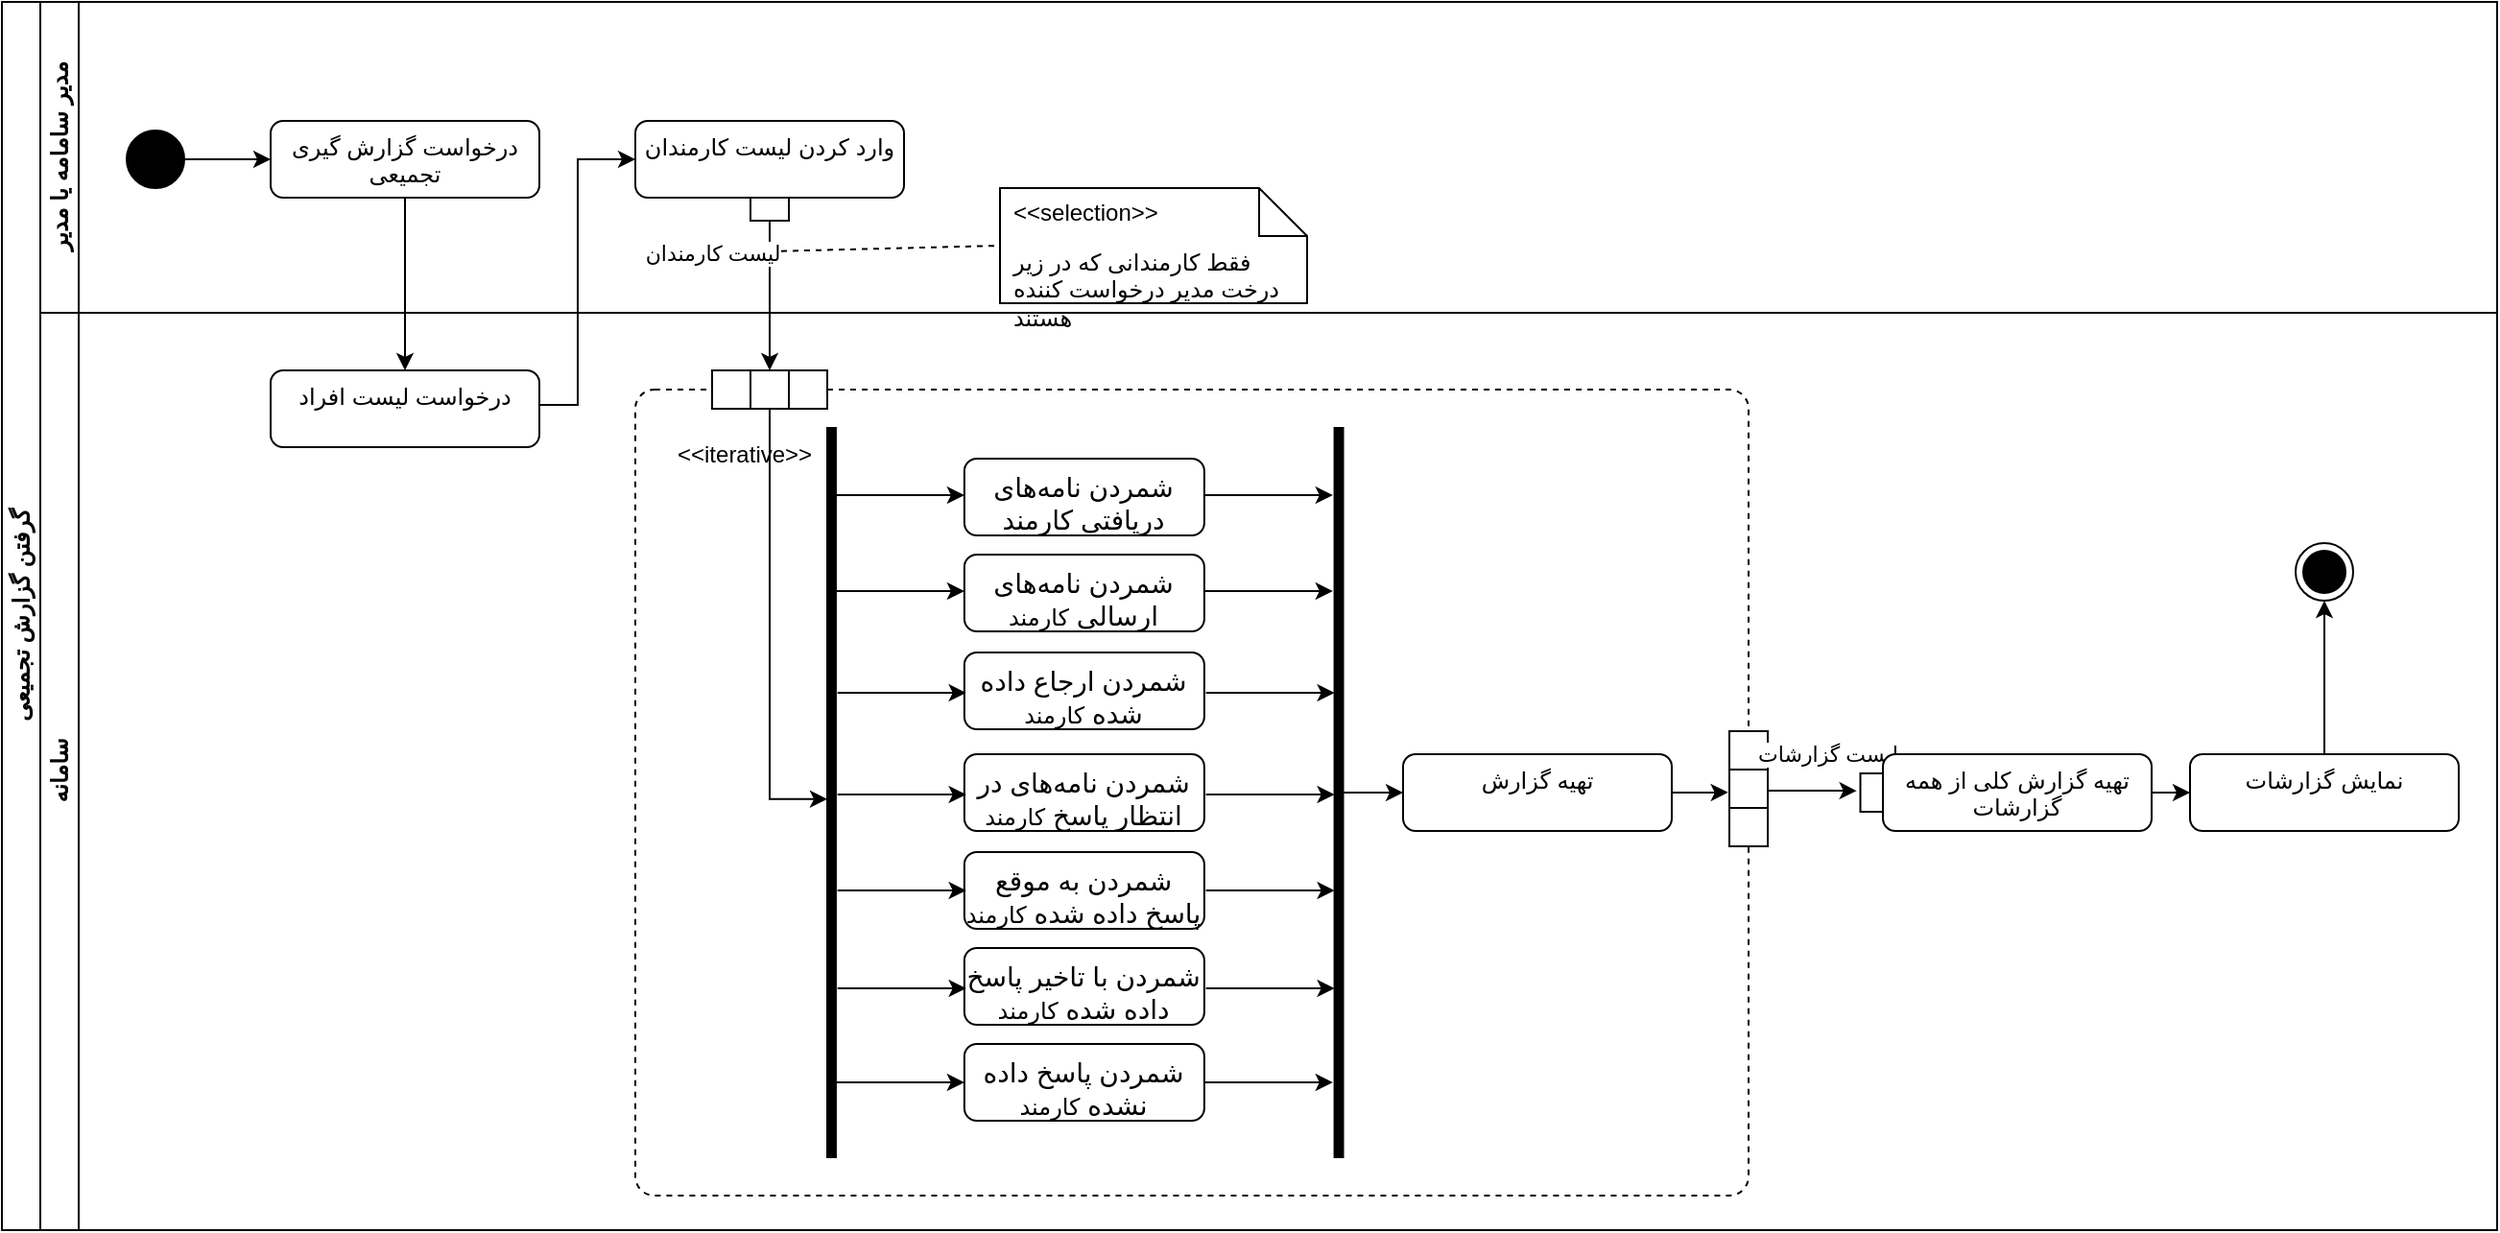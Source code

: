 <mxfile version="23.0.2" type="google">
  <diagram name="‫صفحه - 1‬" id="pVbKa4HO0dNV9qT4jnuY">
    <mxGraphModel grid="1" page="1" gridSize="10" guides="1" tooltips="1" connect="1" arrows="1" fold="1" pageScale="1" pageWidth="827" pageHeight="1169" math="0" shadow="0">
      <root>
        <mxCell id="0" />
        <mxCell id="1" parent="0" />
        <mxCell id="C3M9q83WsSE_4KNmr3OG-1" value="گرفتن گزارش تجمیعی" style="swimlane;html=1;childLayout=stackLayout;resizeParent=1;resizeParentMax=0;horizontal=0;startSize=20;horizontalStack=0;" vertex="1" parent="1">
          <mxGeometry x="60" y="220" width="1300" height="640" as="geometry" />
        </mxCell>
        <mxCell id="C3M9q83WsSE_4KNmr3OG-2" value="مدیر سامامه یا مدیر" style="swimlane;html=1;startSize=20;horizontal=0;" vertex="1" parent="C3M9q83WsSE_4KNmr3OG-1">
          <mxGeometry x="20" width="1280" height="162" as="geometry">
            <mxRectangle x="20" width="490" height="30" as="alternateBounds" />
          </mxGeometry>
        </mxCell>
        <mxCell id="C3M9q83WsSE_4KNmr3OG-4" value="" style="ellipse;fillColor=strokeColor;html=1;" vertex="1" parent="C3M9q83WsSE_4KNmr3OG-2">
          <mxGeometry x="45" y="67" width="30" height="30" as="geometry" />
        </mxCell>
        <mxCell id="57TUgbyo36BNjlKEBe1x-1" value="درخواست گزارش&lt;font face=&quot;.SF NS&quot;&gt;&amp;nbsp;گیری تجمیعی&lt;/font&gt;" style="html=1;align=center;verticalAlign=top;rounded=1;absoluteArcSize=1;arcSize=13;dashed=0;whiteSpace=wrap;" vertex="1" parent="C3M9q83WsSE_4KNmr3OG-2">
          <mxGeometry x="120" y="62" width="140" height="40" as="geometry" />
        </mxCell>
        <mxCell id="57TUgbyo36BNjlKEBe1x-2" style="edgeStyle=orthogonalEdgeStyle;rounded=0;orthogonalLoop=1;jettySize=auto;html=1;" edge="1" parent="C3M9q83WsSE_4KNmr3OG-2" source="C3M9q83WsSE_4KNmr3OG-4" target="57TUgbyo36BNjlKEBe1x-1">
          <mxGeometry relative="1" as="geometry" />
        </mxCell>
        <mxCell id="U0ILkYJLOC9UCjAOPOwS-6" value="وارد کردن لیست کارمندان" style="html=1;align=center;verticalAlign=top;rounded=1;absoluteArcSize=1;arcSize=13;dashed=0;whiteSpace=wrap;" vertex="1" parent="C3M9q83WsSE_4KNmr3OG-2">
          <mxGeometry x="310" y="62" width="140" height="40" as="geometry" />
        </mxCell>
        <mxCell id="U0ILkYJLOC9UCjAOPOwS-225" value="" style="rounded=0;whiteSpace=wrap;html=1;" vertex="1" parent="C3M9q83WsSE_4KNmr3OG-2">
          <mxGeometry x="370" y="102" width="20" height="12" as="geometry" />
        </mxCell>
        <mxCell id="U0ILkYJLOC9UCjAOPOwS-233" value="فقط کارمندانی که در زیر درخت مدیر درخواست کننده هستند" style="shape=note2;boundedLbl=1;whiteSpace=wrap;html=1;size=25;verticalAlign=top;align=left;spacingLeft=5;whiteSpace=wrap;" vertex="1" parent="C3M9q83WsSE_4KNmr3OG-2">
          <mxGeometry x="500" y="97" width="160" height="60" as="geometry" />
        </mxCell>
        <mxCell id="U0ILkYJLOC9UCjAOPOwS-234" value="&amp;lt;&amp;lt;selection&amp;gt;&amp;gt;" style="resizeWidth=1;part=1;html=1;strokeColor=none;fillColor=none;align=left;spacingLeft=5;whiteSpace=wrap;" vertex="1" parent="U0ILkYJLOC9UCjAOPOwS-233">
          <mxGeometry width="160" height="25" relative="1" as="geometry" />
        </mxCell>
        <mxCell id="U0ILkYJLOC9UCjAOPOwS-235" value="" style="endArrow=none;dashed=1;html=1;rounded=0;entryX=0;entryY=0.5;entryDx=0;entryDy=0;entryPerimeter=0;" edge="1" parent="C3M9q83WsSE_4KNmr3OG-2" target="U0ILkYJLOC9UCjAOPOwS-233">
          <mxGeometry width="50" height="50" relative="1" as="geometry">
            <mxPoint x="380" y="130" as="sourcePoint" />
            <mxPoint x="520" y="100" as="targetPoint" />
          </mxGeometry>
        </mxCell>
        <mxCell id="57TUgbyo36BNjlKEBe1x-3" style="edgeStyle=orthogonalEdgeStyle;rounded=0;orthogonalLoop=1;jettySize=auto;html=1;" edge="1" parent="C3M9q83WsSE_4KNmr3OG-1" source="57TUgbyo36BNjlKEBe1x-1" target="C3M9q83WsSE_4KNmr3OG-23">
          <mxGeometry relative="1" as="geometry" />
        </mxCell>
        <mxCell id="U0ILkYJLOC9UCjAOPOwS-1" style="edgeStyle=orthogonalEdgeStyle;rounded=0;orthogonalLoop=1;jettySize=auto;html=1;" edge="1" parent="C3M9q83WsSE_4KNmr3OG-1" source="C3M9q83WsSE_4KNmr3OG-23" target="U0ILkYJLOC9UCjAOPOwS-6">
          <mxGeometry relative="1" as="geometry">
            <Array as="points">
              <mxPoint x="300" y="210" />
              <mxPoint x="300" y="82" />
            </Array>
            <mxPoint x="370" y="102" as="targetPoint" />
          </mxGeometry>
        </mxCell>
        <mxCell id="U0ILkYJLOC9UCjAOPOwS-60" style="edgeStyle=orthogonalEdgeStyle;rounded=0;orthogonalLoop=1;jettySize=auto;html=1;exitX=0.5;exitY=1;exitDx=0;exitDy=0;entryX=0.5;entryY=0;entryDx=0;entryDy=0;" edge="1" parent="C3M9q83WsSE_4KNmr3OG-1" source="U0ILkYJLOC9UCjAOPOwS-225" target="U0ILkYJLOC9UCjAOPOwS-22">
          <mxGeometry relative="1" as="geometry">
            <mxPoint x="400" y="120" as="sourcePoint" />
            <mxPoint x="400" y="200" as="targetPoint" />
            <Array as="points" />
          </mxGeometry>
        </mxCell>
        <mxCell id="U0ILkYJLOC9UCjAOPOwS-226" value="لیست کارمندان" style="edgeLabel;html=1;align=center;verticalAlign=middle;resizable=0;points=[];" connectable="0" vertex="1" parent="U0ILkYJLOC9UCjAOPOwS-60">
          <mxGeometry x="-0.475" y="1" relative="1" as="geometry">
            <mxPoint x="-31" y="-4" as="offset" />
          </mxGeometry>
        </mxCell>
        <mxCell id="C3M9q83WsSE_4KNmr3OG-21" value="سامانه" style="swimlane;html=1;startSize=20;horizontal=0;" vertex="1" parent="C3M9q83WsSE_4KNmr3OG-1">
          <mxGeometry x="20" y="162" width="1280" height="478" as="geometry" />
        </mxCell>
        <mxCell id="C3M9q83WsSE_4KNmr3OG-23" value="درخواست لیست افراد" style="html=1;align=center;verticalAlign=top;rounded=1;absoluteArcSize=1;arcSize=13;dashed=0;whiteSpace=wrap;" vertex="1" parent="C3M9q83WsSE_4KNmr3OG-21">
          <mxGeometry x="120" y="30" width="140" height="40" as="geometry" />
        </mxCell>
        <mxCell id="U0ILkYJLOC9UCjAOPOwS-19" value="&amp;lt;&amp;lt;iterative&amp;gt;&amp;gt;" style="html=1;dashed=1;rounded=1;absoluteArcSize=1;arcSize=20;verticalAlign=top;align=left;spacingTop=20;spacingLeft=20;whiteSpace=wrap;" vertex="1" parent="C3M9q83WsSE_4KNmr3OG-21">
          <mxGeometry x="310" y="40" width="580" height="420" as="geometry" />
        </mxCell>
        <mxCell id="U0ILkYJLOC9UCjAOPOwS-20" value="" style="group;resizeWidth=0;resizeHeight=0;" vertex="1" parent="U0ILkYJLOC9UCjAOPOwS-19">
          <mxGeometry width="80" height="20" relative="1" as="geometry">
            <mxPoint x="40" y="-10" as="offset" />
          </mxGeometry>
        </mxCell>
        <mxCell id="U0ILkYJLOC9UCjAOPOwS-21" value="" style="resizeWidth=0;resizeHeight=0;points=[[0,0],[0.5,0],[1,0]];html=1;" vertex="1" parent="U0ILkYJLOC9UCjAOPOwS-20">
          <mxGeometry width="20" height="20" relative="1" as="geometry">
            <mxPoint as="offset" />
          </mxGeometry>
        </mxCell>
        <mxCell id="U0ILkYJLOC9UCjAOPOwS-22" value="" style="resizeWidth=0;resizeHeight=0;points=[[0,0],[0.5,0],[1,0]];html=1;" vertex="1" parent="U0ILkYJLOC9UCjAOPOwS-20">
          <mxGeometry width="20" height="20" relative="1" as="geometry">
            <mxPoint x="20" as="offset" />
          </mxGeometry>
        </mxCell>
        <mxCell id="U0ILkYJLOC9UCjAOPOwS-23" value="" style="resizeWidth=0;resizeHeight=0;points=[[0,0],[0.5,0],[1,0]];html=1;" vertex="1" parent="U0ILkYJLOC9UCjAOPOwS-20">
          <mxGeometry width="20" height="20" relative="1" as="geometry">
            <mxPoint x="40" as="offset" />
          </mxGeometry>
        </mxCell>
        <mxCell id="U0ILkYJLOC9UCjAOPOwS-55" value="" style="group;resizeWidth=0;resizeHeight=0;" vertex="1" parent="U0ILkYJLOC9UCjAOPOwS-19">
          <mxGeometry x="1" y="1" width="20" height="80" relative="1" as="geometry">
            <mxPoint x="-10" y="-242" as="offset" />
          </mxGeometry>
        </mxCell>
        <mxCell id="U0ILkYJLOC9UCjAOPOwS-56" value="" style="resizeWidth=0;resizeHeight=0;points=[[0,0],[0.5,0],[1,0]];html=1;" vertex="1" parent="U0ILkYJLOC9UCjAOPOwS-55">
          <mxGeometry width="20" height="20" relative="1" as="geometry">
            <mxPoint as="offset" />
          </mxGeometry>
        </mxCell>
        <mxCell id="U0ILkYJLOC9UCjAOPOwS-57" value="" style="resizeWidth=0;resizeHeight=0;points=[[0,0],[0.5,0],[1,0]];html=1;" vertex="1" parent="U0ILkYJLOC9UCjAOPOwS-55">
          <mxGeometry width="20" height="20" relative="1" as="geometry">
            <mxPoint y="20" as="offset" />
          </mxGeometry>
        </mxCell>
        <mxCell id="U0ILkYJLOC9UCjAOPOwS-58" value="" style="resizeWidth=0;resizeHeight=0;points=[[0,0],[0.5,0],[1,0]];html=1;" vertex="1" parent="U0ILkYJLOC9UCjAOPOwS-55">
          <mxGeometry width="20" height="20" relative="1" as="geometry">
            <mxPoint y="40" as="offset" />
          </mxGeometry>
        </mxCell>
        <mxCell id="U0ILkYJLOC9UCjAOPOwS-189" style="edgeStyle=orthogonalEdgeStyle;rounded=0;orthogonalLoop=1;jettySize=auto;html=1;" edge="1" parent="U0ILkYJLOC9UCjAOPOwS-19">
          <mxGeometry relative="1" as="geometry">
            <mxPoint x="171.43" y="55.034" as="targetPoint" />
            <mxPoint x="104.466" y="55.034" as="sourcePoint" />
          </mxGeometry>
        </mxCell>
        <mxCell id="U0ILkYJLOC9UCjAOPOwS-190" value="&lt;span style=&quot;font-size: 14px;&quot;&gt;شمردن نامه‌های دریافتی کارمند&lt;/span&gt;" style="html=1;align=center;verticalAlign=top;rounded=1;absoluteArcSize=1;arcSize=13;dashed=0;whiteSpace=wrap;" vertex="1" parent="U0ILkYJLOC9UCjAOPOwS-19">
          <mxGeometry x="171.43" y="36" width="125" height="40" as="geometry" />
        </mxCell>
        <mxCell id="U0ILkYJLOC9UCjAOPOwS-191" value="&lt;span style=&quot;font-size: 14px;&quot;&gt;شمردن نامه‌های ارسالی&amp;nbsp;&lt;/span&gt;کارمند" style="html=1;align=center;verticalAlign=top;rounded=1;absoluteArcSize=1;arcSize=13;dashed=0;whiteSpace=wrap;" vertex="1" parent="U0ILkYJLOC9UCjAOPOwS-19">
          <mxGeometry x="171.43" y="86" width="125" height="40" as="geometry" />
        </mxCell>
        <mxCell id="U0ILkYJLOC9UCjAOPOwS-192" value="&lt;span style=&quot;font-size: 14px;&quot;&gt;شمردن ارجاع داده شده&amp;nbsp;&lt;/span&gt;کارمند" style="html=1;align=center;verticalAlign=top;rounded=1;absoluteArcSize=1;arcSize=13;dashed=0;whiteSpace=wrap;" vertex="1" parent="U0ILkYJLOC9UCjAOPOwS-19">
          <mxGeometry x="171.43" y="137" width="125" height="40" as="geometry" />
        </mxCell>
        <mxCell id="U0ILkYJLOC9UCjAOPOwS-214" value="" style="edgeStyle=orthogonalEdgeStyle;rounded=0;orthogonalLoop=1;jettySize=auto;html=1;" edge="1" parent="U0ILkYJLOC9UCjAOPOwS-19" source="U0ILkYJLOC9UCjAOPOwS-193" target="U0ILkYJLOC9UCjAOPOwS-212">
          <mxGeometry relative="1" as="geometry" />
        </mxCell>
        <mxCell id="U0ILkYJLOC9UCjAOPOwS-193" value="" style="html=1;points=[];perimeter=orthogonalPerimeter;fillColor=strokeColor;" vertex="1" parent="U0ILkYJLOC9UCjAOPOwS-19">
          <mxGeometry x="364.287" y="20" width="4.464" height="380" as="geometry" />
        </mxCell>
        <mxCell id="U0ILkYJLOC9UCjAOPOwS-194" value="&lt;span style=&quot;font-size: 14px;&quot;&gt;شمردن نامه‌های در انتظار پاسخ&amp;nbsp;&lt;/span&gt;کارمند" style="html=1;align=center;verticalAlign=top;rounded=1;absoluteArcSize=1;arcSize=13;dashed=0;whiteSpace=wrap;" vertex="1" parent="U0ILkYJLOC9UCjAOPOwS-19">
          <mxGeometry x="171.43" y="190" width="125" height="40" as="geometry" />
        </mxCell>
        <mxCell id="U0ILkYJLOC9UCjAOPOwS-195" value="&lt;span style=&quot;font-size: 14px;&quot;&gt;شمردن پاسخ داده نشده&amp;nbsp;&lt;/span&gt;کارمند" style="html=1;align=center;verticalAlign=top;rounded=1;absoluteArcSize=1;arcSize=13;dashed=0;whiteSpace=wrap;" vertex="1" parent="U0ILkYJLOC9UCjAOPOwS-19">
          <mxGeometry x="171.43" y="341" width="125" height="40" as="geometry" />
        </mxCell>
        <mxCell id="U0ILkYJLOC9UCjAOPOwS-196" value="&lt;span style=&quot;font-size: 14px;&quot;&gt;شمردن با تاخیر پاسخ داده شده&amp;nbsp;&lt;/span&gt;کارمند" style="html=1;align=center;verticalAlign=top;rounded=1;absoluteArcSize=1;arcSize=13;dashed=0;whiteSpace=wrap;" vertex="1" parent="U0ILkYJLOC9UCjAOPOwS-19">
          <mxGeometry x="171.43" y="291" width="125" height="40" as="geometry" />
        </mxCell>
        <mxCell id="U0ILkYJLOC9UCjAOPOwS-197" value="&lt;span style=&quot;font-size: 14px;&quot;&gt;شمردن به موقع پاسخ داده شده&amp;nbsp;&lt;/span&gt;کارمند" style="html=1;align=center;verticalAlign=top;rounded=1;absoluteArcSize=1;arcSize=13;dashed=0;whiteSpace=wrap;" vertex="1" parent="U0ILkYJLOC9UCjAOPOwS-19">
          <mxGeometry x="171.43" y="241" width="125" height="40" as="geometry" />
        </mxCell>
        <mxCell id="U0ILkYJLOC9UCjAOPOwS-198" style="edgeStyle=orthogonalEdgeStyle;rounded=0;orthogonalLoop=1;jettySize=auto;html=1;" edge="1" parent="U0ILkYJLOC9UCjAOPOwS-19">
          <mxGeometry relative="1" as="geometry">
            <mxPoint x="171.43" y="105.034" as="targetPoint" />
            <mxPoint x="104.466" y="105.034" as="sourcePoint" />
          </mxGeometry>
        </mxCell>
        <mxCell id="U0ILkYJLOC9UCjAOPOwS-199" style="edgeStyle=orthogonalEdgeStyle;rounded=0;orthogonalLoop=1;jettySize=auto;html=1;" edge="1" parent="U0ILkYJLOC9UCjAOPOwS-19">
          <mxGeometry relative="1" as="geometry">
            <mxPoint x="172.323" y="158.034" as="targetPoint" />
            <mxPoint x="105.359" y="158.034" as="sourcePoint" />
          </mxGeometry>
        </mxCell>
        <mxCell id="U0ILkYJLOC9UCjAOPOwS-200" style="edgeStyle=orthogonalEdgeStyle;rounded=0;orthogonalLoop=1;jettySize=auto;html=1;" edge="1" parent="U0ILkYJLOC9UCjAOPOwS-19">
          <mxGeometry relative="1" as="geometry">
            <mxPoint x="172.323" y="211.034" as="targetPoint" />
            <mxPoint x="105.359" y="211.034" as="sourcePoint" />
          </mxGeometry>
        </mxCell>
        <mxCell id="U0ILkYJLOC9UCjAOPOwS-201" value="" style="html=1;points=[];perimeter=orthogonalPerimeter;fillColor=strokeColor;" vertex="1" parent="U0ILkYJLOC9UCjAOPOwS-19">
          <mxGeometry x="100.001" y="20" width="4.464" height="380" as="geometry" />
        </mxCell>
        <mxCell id="U0ILkYJLOC9UCjAOPOwS-202" style="edgeStyle=orthogonalEdgeStyle;rounded=0;orthogonalLoop=1;jettySize=auto;html=1;" edge="1" parent="U0ILkYJLOC9UCjAOPOwS-19">
          <mxGeometry relative="1" as="geometry">
            <mxPoint x="172.323" y="261.034" as="targetPoint" />
            <mxPoint x="105.359" y="261.034" as="sourcePoint" />
          </mxGeometry>
        </mxCell>
        <mxCell id="U0ILkYJLOC9UCjAOPOwS-203" style="edgeStyle=orthogonalEdgeStyle;rounded=0;orthogonalLoop=1;jettySize=auto;html=1;" edge="1" parent="U0ILkYJLOC9UCjAOPOwS-19">
          <mxGeometry relative="1" as="geometry">
            <mxPoint x="172.323" y="312.034" as="targetPoint" />
            <mxPoint x="105.359" y="312.034" as="sourcePoint" />
          </mxGeometry>
        </mxCell>
        <mxCell id="U0ILkYJLOC9UCjAOPOwS-204" style="edgeStyle=orthogonalEdgeStyle;rounded=0;orthogonalLoop=1;jettySize=auto;html=1;" edge="1" parent="U0ILkYJLOC9UCjAOPOwS-19">
          <mxGeometry relative="1" as="geometry">
            <mxPoint x="171.43" y="361.034" as="targetPoint" />
            <mxPoint x="104.466" y="361.034" as="sourcePoint" />
          </mxGeometry>
        </mxCell>
        <mxCell id="U0ILkYJLOC9UCjAOPOwS-205" style="edgeStyle=orthogonalEdgeStyle;rounded=0;orthogonalLoop=1;jettySize=auto;html=1;" edge="1" parent="U0ILkYJLOC9UCjAOPOwS-19">
          <mxGeometry relative="1" as="geometry">
            <mxPoint x="363.394" y="55.034" as="targetPoint" />
            <mxPoint x="296.43" y="55.034" as="sourcePoint" />
          </mxGeometry>
        </mxCell>
        <mxCell id="U0ILkYJLOC9UCjAOPOwS-206" style="edgeStyle=orthogonalEdgeStyle;rounded=0;orthogonalLoop=1;jettySize=auto;html=1;" edge="1" parent="U0ILkYJLOC9UCjAOPOwS-19">
          <mxGeometry relative="1" as="geometry">
            <mxPoint x="363.394" y="105.034" as="targetPoint" />
            <mxPoint x="296.43" y="105.034" as="sourcePoint" />
          </mxGeometry>
        </mxCell>
        <mxCell id="U0ILkYJLOC9UCjAOPOwS-207" style="edgeStyle=orthogonalEdgeStyle;rounded=0;orthogonalLoop=1;jettySize=auto;html=1;" edge="1" parent="U0ILkYJLOC9UCjAOPOwS-19">
          <mxGeometry relative="1" as="geometry">
            <mxPoint x="364.287" y="158.034" as="targetPoint" />
            <mxPoint x="297.323" y="158.034" as="sourcePoint" />
          </mxGeometry>
        </mxCell>
        <mxCell id="U0ILkYJLOC9UCjAOPOwS-208" style="edgeStyle=orthogonalEdgeStyle;rounded=0;orthogonalLoop=1;jettySize=auto;html=1;" edge="1" parent="U0ILkYJLOC9UCjAOPOwS-19">
          <mxGeometry relative="1" as="geometry">
            <mxPoint x="364.287" y="211.034" as="targetPoint" />
            <mxPoint x="297.323" y="211.034" as="sourcePoint" />
          </mxGeometry>
        </mxCell>
        <mxCell id="U0ILkYJLOC9UCjAOPOwS-209" style="edgeStyle=orthogonalEdgeStyle;rounded=0;orthogonalLoop=1;jettySize=auto;html=1;" edge="1" parent="U0ILkYJLOC9UCjAOPOwS-19">
          <mxGeometry relative="1" as="geometry">
            <mxPoint x="364.287" y="261.034" as="targetPoint" />
            <mxPoint x="297.323" y="261.034" as="sourcePoint" />
          </mxGeometry>
        </mxCell>
        <mxCell id="U0ILkYJLOC9UCjAOPOwS-210" style="edgeStyle=orthogonalEdgeStyle;rounded=0;orthogonalLoop=1;jettySize=auto;html=1;" edge="1" parent="U0ILkYJLOC9UCjAOPOwS-19">
          <mxGeometry relative="1" as="geometry">
            <mxPoint x="364.287" y="312.034" as="targetPoint" />
            <mxPoint x="297.323" y="312.034" as="sourcePoint" />
          </mxGeometry>
        </mxCell>
        <mxCell id="U0ILkYJLOC9UCjAOPOwS-211" style="edgeStyle=orthogonalEdgeStyle;rounded=0;orthogonalLoop=1;jettySize=auto;html=1;" edge="1" parent="U0ILkYJLOC9UCjAOPOwS-19">
          <mxGeometry relative="1" as="geometry">
            <mxPoint x="363.394" y="361.034" as="targetPoint" />
            <mxPoint x="296.43" y="361.034" as="sourcePoint" />
          </mxGeometry>
        </mxCell>
        <mxCell id="U0ILkYJLOC9UCjAOPOwS-222" style="edgeStyle=orthogonalEdgeStyle;rounded=0;orthogonalLoop=1;jettySize=auto;html=1;entryX=-0.032;entryY=0.596;entryDx=0;entryDy=0;entryPerimeter=0;" edge="1" parent="U0ILkYJLOC9UCjAOPOwS-19" source="U0ILkYJLOC9UCjAOPOwS-212" target="U0ILkYJLOC9UCjAOPOwS-57">
          <mxGeometry relative="1" as="geometry" />
        </mxCell>
        <mxCell id="U0ILkYJLOC9UCjAOPOwS-212" value="تهیه گزارش" style="html=1;align=center;verticalAlign=top;rounded=1;absoluteArcSize=1;arcSize=13;dashed=0;whiteSpace=wrap;" vertex="1" parent="U0ILkYJLOC9UCjAOPOwS-19">
          <mxGeometry x="400" y="190" width="140" height="40" as="geometry" />
        </mxCell>
        <mxCell id="U0ILkYJLOC9UCjAOPOwS-213" style="edgeStyle=orthogonalEdgeStyle;rounded=0;orthogonalLoop=1;jettySize=auto;html=1;entryX=-0.008;entryY=0.509;entryDx=0;entryDy=0;entryPerimeter=0;exitX=0.375;exitY=1.021;exitDx=0;exitDy=0;exitPerimeter=0;" edge="1" parent="U0ILkYJLOC9UCjAOPOwS-19" source="U0ILkYJLOC9UCjAOPOwS-20" target="U0ILkYJLOC9UCjAOPOwS-201">
          <mxGeometry relative="1" as="geometry" />
        </mxCell>
        <mxCell id="U0ILkYJLOC9UCjAOPOwS-219" value="" style="edgeStyle=orthogonalEdgeStyle;rounded=0;orthogonalLoop=1;jettySize=auto;html=1;" edge="1" parent="C3M9q83WsSE_4KNmr3OG-21" source="U0ILkYJLOC9UCjAOPOwS-216" target="U0ILkYJLOC9UCjAOPOwS-218">
          <mxGeometry relative="1" as="geometry" />
        </mxCell>
        <mxCell id="U0ILkYJLOC9UCjAOPOwS-224" value="" style="edgeStyle=orthogonalEdgeStyle;rounded=0;orthogonalLoop=1;jettySize=auto;html=1;" edge="1" parent="C3M9q83WsSE_4KNmr3OG-21" source="U0ILkYJLOC9UCjAOPOwS-218" target="C3M9q83WsSE_4KNmr3OG-22">
          <mxGeometry relative="1" as="geometry" />
        </mxCell>
        <mxCell id="U0ILkYJLOC9UCjAOPOwS-218" value="نمایش گزارشات" style="html=1;align=center;verticalAlign=top;rounded=1;absoluteArcSize=1;arcSize=13;dashed=0;whiteSpace=wrap;" vertex="1" parent="C3M9q83WsSE_4KNmr3OG-21">
          <mxGeometry x="1120" y="230" width="140" height="40" as="geometry" />
        </mxCell>
        <mxCell id="U0ILkYJLOC9UCjAOPOwS-223" style="edgeStyle=orthogonalEdgeStyle;rounded=0;orthogonalLoop=1;jettySize=auto;html=1;entryX=0.454;entryY=1.135;entryDx=0;entryDy=0;entryPerimeter=0;exitX=0.995;exitY=0.388;exitDx=0;exitDy=0;exitPerimeter=0;" edge="1" parent="C3M9q83WsSE_4KNmr3OG-21" source="U0ILkYJLOC9UCjAOPOwS-55" target="U0ILkYJLOC9UCjAOPOwS-227">
          <mxGeometry relative="1" as="geometry">
            <mxPoint x="940" y="250" as="targetPoint" />
          </mxGeometry>
        </mxCell>
        <mxCell id="U0ILkYJLOC9UCjAOPOwS-228" value="لیست گزارشات" style="edgeLabel;html=1;align=center;verticalAlign=middle;resizable=0;points=[];" connectable="0" vertex="1" parent="U0ILkYJLOC9UCjAOPOwS-223">
          <mxGeometry x="0.139" relative="1" as="geometry">
            <mxPoint x="4" y="-19" as="offset" />
          </mxGeometry>
        </mxCell>
        <mxCell id="C3M9q83WsSE_4KNmr3OG-22" value="" style="ellipse;html=1;shape=endState;fillColor=strokeColor;" vertex="1" parent="C3M9q83WsSE_4KNmr3OG-21">
          <mxGeometry x="1175" y="120" width="30" height="30" as="geometry" />
        </mxCell>
        <mxCell id="U0ILkYJLOC9UCjAOPOwS-227" value="" style="rounded=0;whiteSpace=wrap;html=1;rotation=90;" vertex="1" parent="C3M9q83WsSE_4KNmr3OG-21">
          <mxGeometry x="945.38" y="242.88" width="20" height="14.25" as="geometry" />
        </mxCell>
        <mxCell id="U0ILkYJLOC9UCjAOPOwS-216" value="تهیه گزارش کلی از همه گزارشات" style="html=1;align=center;verticalAlign=top;rounded=1;absoluteArcSize=1;arcSize=13;dashed=0;whiteSpace=wrap;" vertex="1" parent="C3M9q83WsSE_4KNmr3OG-21">
          <mxGeometry x="960" y="230" width="140" height="40" as="geometry" />
        </mxCell>
      </root>
    </mxGraphModel>
  </diagram>
</mxfile>
